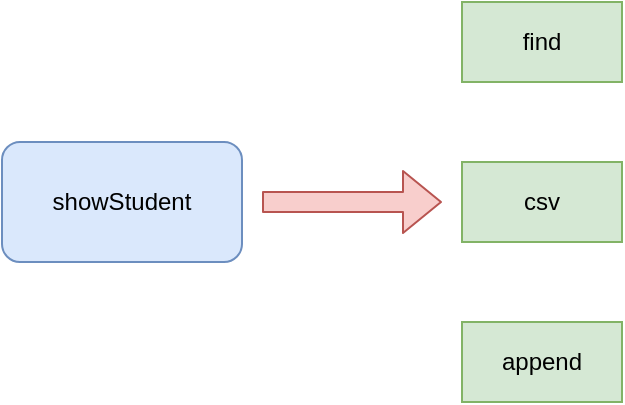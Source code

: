 <mxfile version="12.4.2" type="device" pages="1"><diagram id="x_YJbfK0oXtffN7K5OIR" name="Page-1"><mxGraphModel dx="946" dy="598" grid="1" gridSize="10" guides="1" tooltips="1" connect="1" arrows="1" fold="1" page="1" pageScale="1" pageWidth="827" pageHeight="1169" math="0" shadow="0"><root><mxCell id="0"/><mxCell id="1" parent="0"/><mxCell id="9GR1SyIwBwCN44LEWNMn-1" value="showStudent" style="rounded=1;whiteSpace=wrap;html=1;fillColor=#dae8fc;strokeColor=#6c8ebf;" vertex="1" parent="1"><mxGeometry x="90" y="150" width="120" height="60" as="geometry"/></mxCell><mxCell id="9GR1SyIwBwCN44LEWNMn-2" value="find" style="rounded=0;whiteSpace=wrap;html=1;fillColor=#d5e8d4;strokeColor=#82b366;" vertex="1" parent="1"><mxGeometry x="320" y="80" width="80" height="40" as="geometry"/></mxCell><mxCell id="9GR1SyIwBwCN44LEWNMn-3" value="csv" style="rounded=0;whiteSpace=wrap;html=1;fillColor=#d5e8d4;strokeColor=#82b366;" vertex="1" parent="1"><mxGeometry x="320" y="160" width="80" height="40" as="geometry"/></mxCell><mxCell id="9GR1SyIwBwCN44LEWNMn-4" value="append" style="rounded=0;whiteSpace=wrap;html=1;fillColor=#d5e8d4;strokeColor=#82b366;" vertex="1" parent="1"><mxGeometry x="320" y="240" width="80" height="40" as="geometry"/></mxCell><mxCell id="9GR1SyIwBwCN44LEWNMn-5" value="" style="shape=flexArrow;endArrow=classic;html=1;fillColor=#f8cecc;strokeColor=#b85450;" edge="1" parent="1"><mxGeometry width="50" height="50" relative="1" as="geometry"><mxPoint x="220" y="180" as="sourcePoint"/><mxPoint x="310" y="180" as="targetPoint"/></mxGeometry></mxCell></root></mxGraphModel></diagram></mxfile>
